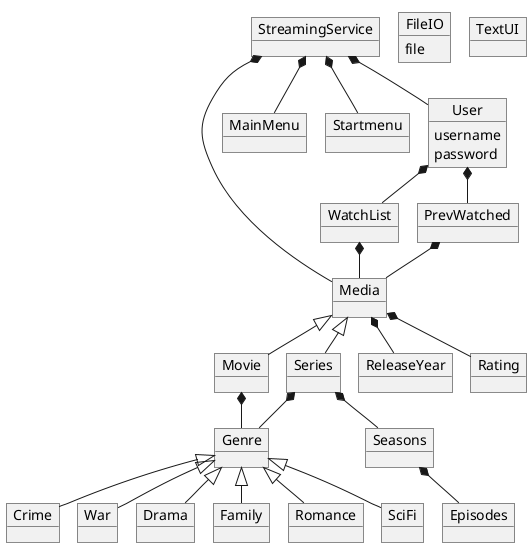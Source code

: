 @startuml
!pragma layout smetana
'https://plantuml.com/sequence-diagram

object StreamingService

object Media

object MainMenu
object Startmenu
object Movie
object Series
object Genre
object Crime
object War
object Drama
object Family
object Romance
object SciFi
object Seasons
object Episodes
object ReleaseYear
object Rating
object User
User : username
User : password
object WatchList
object PrevWatched





object FileIO
FileIO : file
object TextUI




StreamingService *-- Media
StreamingService *-- MainMenu
StreamingService *-- Startmenu
StreamingService *-- User
Media <|-- Movie
Media <|-- Series
Movie *-- Genre
Series *-- Genre
Genre <|-- Crime
Genre <|-- War
Genre <|-- Drama
Genre <|-- Family
Genre <|-- Romance
Genre <|-- SciFi
Series *-- Seasons
Seasons *-- Episodes
Media *-- Rating
Media *-- ReleaseYear
User *-- PrevWatched
User *-- WatchList
WatchList *-- Media
PrevWatched *-- Media




@enduml